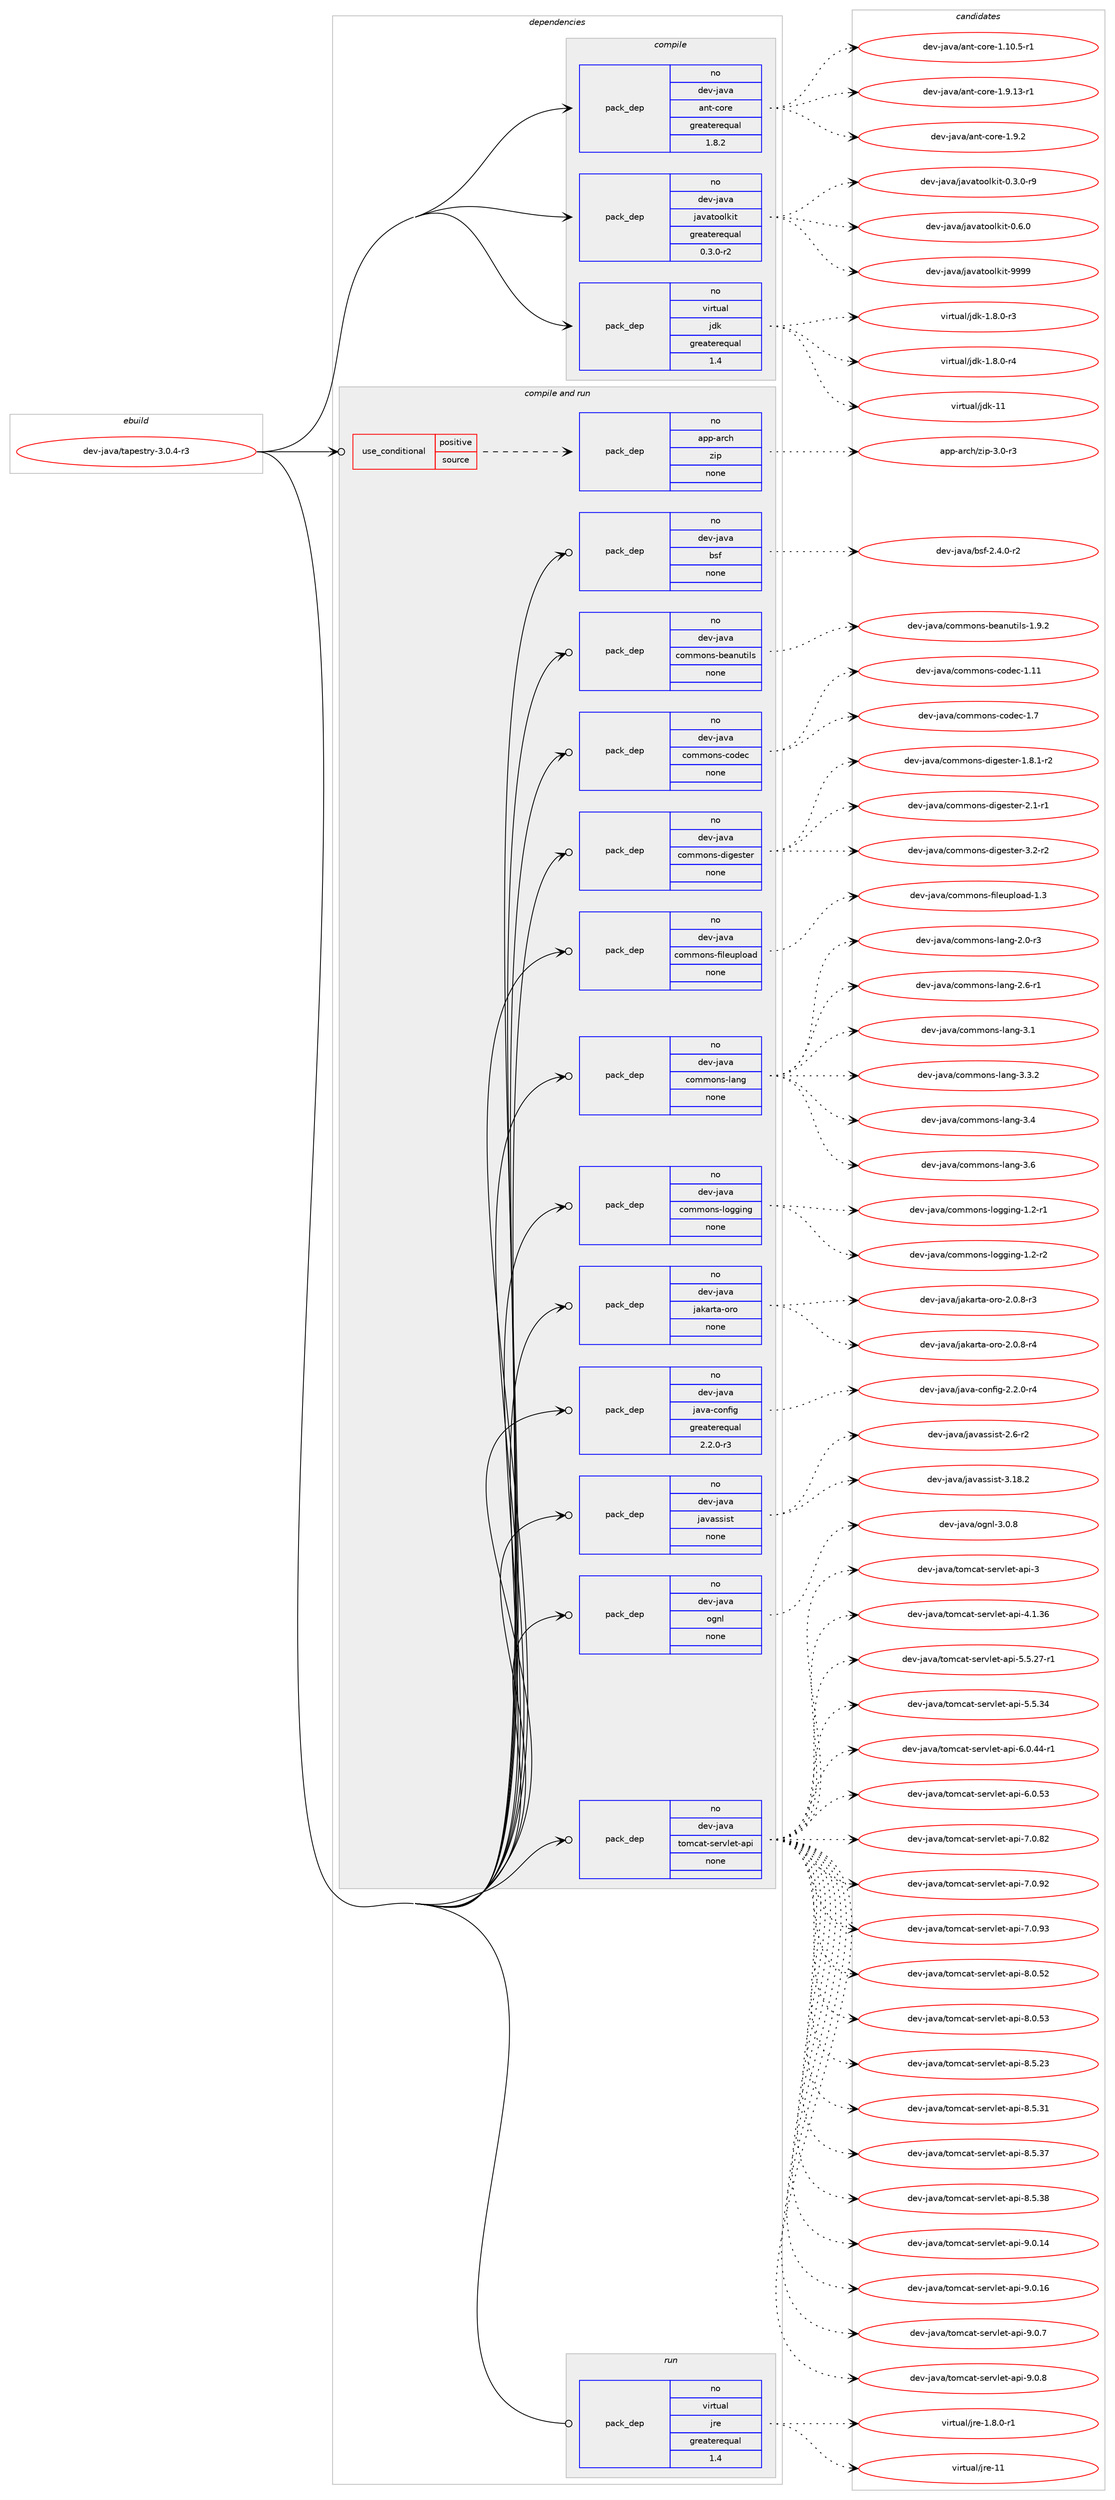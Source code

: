 digraph prolog {

# *************
# Graph options
# *************

newrank=true;
concentrate=true;
compound=true;
graph [rankdir=LR,fontname=Helvetica,fontsize=10,ranksep=1.5];#, ranksep=2.5, nodesep=0.2];
edge  [arrowhead=vee];
node  [fontname=Helvetica,fontsize=10];

# **********
# The ebuild
# **********

subgraph cluster_leftcol {
color=gray;
rank=same;
label=<<i>ebuild</i>>;
id [label="dev-java/tapestry-3.0.4-r3", color=red, width=4, href="../dev-java/tapestry-3.0.4-r3.svg"];
}

# ****************
# The dependencies
# ****************

subgraph cluster_midcol {
color=gray;
label=<<i>dependencies</i>>;
subgraph cluster_compile {
fillcolor="#eeeeee";
style=filled;
label=<<i>compile</i>>;
subgraph pack971502 {
dependency1357273 [label=<<TABLE BORDER="0" CELLBORDER="1" CELLSPACING="0" CELLPADDING="4" WIDTH="220"><TR><TD ROWSPAN="6" CELLPADDING="30">pack_dep</TD></TR><TR><TD WIDTH="110">no</TD></TR><TR><TD>dev-java</TD></TR><TR><TD>ant-core</TD></TR><TR><TD>greaterequal</TD></TR><TR><TD>1.8.2</TD></TR></TABLE>>, shape=none, color=blue];
}
id:e -> dependency1357273:w [weight=20,style="solid",arrowhead="vee"];
subgraph pack971503 {
dependency1357274 [label=<<TABLE BORDER="0" CELLBORDER="1" CELLSPACING="0" CELLPADDING="4" WIDTH="220"><TR><TD ROWSPAN="6" CELLPADDING="30">pack_dep</TD></TR><TR><TD WIDTH="110">no</TD></TR><TR><TD>dev-java</TD></TR><TR><TD>javatoolkit</TD></TR><TR><TD>greaterequal</TD></TR><TR><TD>0.3.0-r2</TD></TR></TABLE>>, shape=none, color=blue];
}
id:e -> dependency1357274:w [weight=20,style="solid",arrowhead="vee"];
subgraph pack971504 {
dependency1357275 [label=<<TABLE BORDER="0" CELLBORDER="1" CELLSPACING="0" CELLPADDING="4" WIDTH="220"><TR><TD ROWSPAN="6" CELLPADDING="30">pack_dep</TD></TR><TR><TD WIDTH="110">no</TD></TR><TR><TD>virtual</TD></TR><TR><TD>jdk</TD></TR><TR><TD>greaterequal</TD></TR><TR><TD>1.4</TD></TR></TABLE>>, shape=none, color=blue];
}
id:e -> dependency1357275:w [weight=20,style="solid",arrowhead="vee"];
}
subgraph cluster_compileandrun {
fillcolor="#eeeeee";
style=filled;
label=<<i>compile and run</i>>;
subgraph cond363321 {
dependency1357276 [label=<<TABLE BORDER="0" CELLBORDER="1" CELLSPACING="0" CELLPADDING="4"><TR><TD ROWSPAN="3" CELLPADDING="10">use_conditional</TD></TR><TR><TD>positive</TD></TR><TR><TD>source</TD></TR></TABLE>>, shape=none, color=red];
subgraph pack971505 {
dependency1357277 [label=<<TABLE BORDER="0" CELLBORDER="1" CELLSPACING="0" CELLPADDING="4" WIDTH="220"><TR><TD ROWSPAN="6" CELLPADDING="30">pack_dep</TD></TR><TR><TD WIDTH="110">no</TD></TR><TR><TD>app-arch</TD></TR><TR><TD>zip</TD></TR><TR><TD>none</TD></TR><TR><TD></TD></TR></TABLE>>, shape=none, color=blue];
}
dependency1357276:e -> dependency1357277:w [weight=20,style="dashed",arrowhead="vee"];
}
id:e -> dependency1357276:w [weight=20,style="solid",arrowhead="odotvee"];
subgraph pack971506 {
dependency1357278 [label=<<TABLE BORDER="0" CELLBORDER="1" CELLSPACING="0" CELLPADDING="4" WIDTH="220"><TR><TD ROWSPAN="6" CELLPADDING="30">pack_dep</TD></TR><TR><TD WIDTH="110">no</TD></TR><TR><TD>dev-java</TD></TR><TR><TD>bsf</TD></TR><TR><TD>none</TD></TR><TR><TD></TD></TR></TABLE>>, shape=none, color=blue];
}
id:e -> dependency1357278:w [weight=20,style="solid",arrowhead="odotvee"];
subgraph pack971507 {
dependency1357279 [label=<<TABLE BORDER="0" CELLBORDER="1" CELLSPACING="0" CELLPADDING="4" WIDTH="220"><TR><TD ROWSPAN="6" CELLPADDING="30">pack_dep</TD></TR><TR><TD WIDTH="110">no</TD></TR><TR><TD>dev-java</TD></TR><TR><TD>commons-beanutils</TD></TR><TR><TD>none</TD></TR><TR><TD></TD></TR></TABLE>>, shape=none, color=blue];
}
id:e -> dependency1357279:w [weight=20,style="solid",arrowhead="odotvee"];
subgraph pack971508 {
dependency1357280 [label=<<TABLE BORDER="0" CELLBORDER="1" CELLSPACING="0" CELLPADDING="4" WIDTH="220"><TR><TD ROWSPAN="6" CELLPADDING="30">pack_dep</TD></TR><TR><TD WIDTH="110">no</TD></TR><TR><TD>dev-java</TD></TR><TR><TD>commons-codec</TD></TR><TR><TD>none</TD></TR><TR><TD></TD></TR></TABLE>>, shape=none, color=blue];
}
id:e -> dependency1357280:w [weight=20,style="solid",arrowhead="odotvee"];
subgraph pack971509 {
dependency1357281 [label=<<TABLE BORDER="0" CELLBORDER="1" CELLSPACING="0" CELLPADDING="4" WIDTH="220"><TR><TD ROWSPAN="6" CELLPADDING="30">pack_dep</TD></TR><TR><TD WIDTH="110">no</TD></TR><TR><TD>dev-java</TD></TR><TR><TD>commons-digester</TD></TR><TR><TD>none</TD></TR><TR><TD></TD></TR></TABLE>>, shape=none, color=blue];
}
id:e -> dependency1357281:w [weight=20,style="solid",arrowhead="odotvee"];
subgraph pack971510 {
dependency1357282 [label=<<TABLE BORDER="0" CELLBORDER="1" CELLSPACING="0" CELLPADDING="4" WIDTH="220"><TR><TD ROWSPAN="6" CELLPADDING="30">pack_dep</TD></TR><TR><TD WIDTH="110">no</TD></TR><TR><TD>dev-java</TD></TR><TR><TD>commons-fileupload</TD></TR><TR><TD>none</TD></TR><TR><TD></TD></TR></TABLE>>, shape=none, color=blue];
}
id:e -> dependency1357282:w [weight=20,style="solid",arrowhead="odotvee"];
subgraph pack971511 {
dependency1357283 [label=<<TABLE BORDER="0" CELLBORDER="1" CELLSPACING="0" CELLPADDING="4" WIDTH="220"><TR><TD ROWSPAN="6" CELLPADDING="30">pack_dep</TD></TR><TR><TD WIDTH="110">no</TD></TR><TR><TD>dev-java</TD></TR><TR><TD>commons-lang</TD></TR><TR><TD>none</TD></TR><TR><TD></TD></TR></TABLE>>, shape=none, color=blue];
}
id:e -> dependency1357283:w [weight=20,style="solid",arrowhead="odotvee"];
subgraph pack971512 {
dependency1357284 [label=<<TABLE BORDER="0" CELLBORDER="1" CELLSPACING="0" CELLPADDING="4" WIDTH="220"><TR><TD ROWSPAN="6" CELLPADDING="30">pack_dep</TD></TR><TR><TD WIDTH="110">no</TD></TR><TR><TD>dev-java</TD></TR><TR><TD>commons-logging</TD></TR><TR><TD>none</TD></TR><TR><TD></TD></TR></TABLE>>, shape=none, color=blue];
}
id:e -> dependency1357284:w [weight=20,style="solid",arrowhead="odotvee"];
subgraph pack971513 {
dependency1357285 [label=<<TABLE BORDER="0" CELLBORDER="1" CELLSPACING="0" CELLPADDING="4" WIDTH="220"><TR><TD ROWSPAN="6" CELLPADDING="30">pack_dep</TD></TR><TR><TD WIDTH="110">no</TD></TR><TR><TD>dev-java</TD></TR><TR><TD>jakarta-oro</TD></TR><TR><TD>none</TD></TR><TR><TD></TD></TR></TABLE>>, shape=none, color=blue];
}
id:e -> dependency1357285:w [weight=20,style="solid",arrowhead="odotvee"];
subgraph pack971514 {
dependency1357286 [label=<<TABLE BORDER="0" CELLBORDER="1" CELLSPACING="0" CELLPADDING="4" WIDTH="220"><TR><TD ROWSPAN="6" CELLPADDING="30">pack_dep</TD></TR><TR><TD WIDTH="110">no</TD></TR><TR><TD>dev-java</TD></TR><TR><TD>java-config</TD></TR><TR><TD>greaterequal</TD></TR><TR><TD>2.2.0-r3</TD></TR></TABLE>>, shape=none, color=blue];
}
id:e -> dependency1357286:w [weight=20,style="solid",arrowhead="odotvee"];
subgraph pack971515 {
dependency1357287 [label=<<TABLE BORDER="0" CELLBORDER="1" CELLSPACING="0" CELLPADDING="4" WIDTH="220"><TR><TD ROWSPAN="6" CELLPADDING="30">pack_dep</TD></TR><TR><TD WIDTH="110">no</TD></TR><TR><TD>dev-java</TD></TR><TR><TD>javassist</TD></TR><TR><TD>none</TD></TR><TR><TD></TD></TR></TABLE>>, shape=none, color=blue];
}
id:e -> dependency1357287:w [weight=20,style="solid",arrowhead="odotvee"];
subgraph pack971516 {
dependency1357288 [label=<<TABLE BORDER="0" CELLBORDER="1" CELLSPACING="0" CELLPADDING="4" WIDTH="220"><TR><TD ROWSPAN="6" CELLPADDING="30">pack_dep</TD></TR><TR><TD WIDTH="110">no</TD></TR><TR><TD>dev-java</TD></TR><TR><TD>ognl</TD></TR><TR><TD>none</TD></TR><TR><TD></TD></TR></TABLE>>, shape=none, color=blue];
}
id:e -> dependency1357288:w [weight=20,style="solid",arrowhead="odotvee"];
subgraph pack971517 {
dependency1357289 [label=<<TABLE BORDER="0" CELLBORDER="1" CELLSPACING="0" CELLPADDING="4" WIDTH="220"><TR><TD ROWSPAN="6" CELLPADDING="30">pack_dep</TD></TR><TR><TD WIDTH="110">no</TD></TR><TR><TD>dev-java</TD></TR><TR><TD>tomcat-servlet-api</TD></TR><TR><TD>none</TD></TR><TR><TD></TD></TR></TABLE>>, shape=none, color=blue];
}
id:e -> dependency1357289:w [weight=20,style="solid",arrowhead="odotvee"];
}
subgraph cluster_run {
fillcolor="#eeeeee";
style=filled;
label=<<i>run</i>>;
subgraph pack971518 {
dependency1357290 [label=<<TABLE BORDER="0" CELLBORDER="1" CELLSPACING="0" CELLPADDING="4" WIDTH="220"><TR><TD ROWSPAN="6" CELLPADDING="30">pack_dep</TD></TR><TR><TD WIDTH="110">no</TD></TR><TR><TD>virtual</TD></TR><TR><TD>jre</TD></TR><TR><TD>greaterequal</TD></TR><TR><TD>1.4</TD></TR></TABLE>>, shape=none, color=blue];
}
id:e -> dependency1357290:w [weight=20,style="solid",arrowhead="odot"];
}
}

# **************
# The candidates
# **************

subgraph cluster_choices {
rank=same;
color=gray;
label=<<i>candidates</i>>;

subgraph choice971502 {
color=black;
nodesep=1;
choice10010111845106971189747971101164599111114101454946494846534511449 [label="dev-java/ant-core-1.10.5-r1", color=red, width=4,href="../dev-java/ant-core-1.10.5-r1.svg"];
choice10010111845106971189747971101164599111114101454946574649514511449 [label="dev-java/ant-core-1.9.13-r1", color=red, width=4,href="../dev-java/ant-core-1.9.13-r1.svg"];
choice10010111845106971189747971101164599111114101454946574650 [label="dev-java/ant-core-1.9.2", color=red, width=4,href="../dev-java/ant-core-1.9.2.svg"];
dependency1357273:e -> choice10010111845106971189747971101164599111114101454946494846534511449:w [style=dotted,weight="100"];
dependency1357273:e -> choice10010111845106971189747971101164599111114101454946574649514511449:w [style=dotted,weight="100"];
dependency1357273:e -> choice10010111845106971189747971101164599111114101454946574650:w [style=dotted,weight="100"];
}
subgraph choice971503 {
color=black;
nodesep=1;
choice1001011184510697118974710697118971161111111081071051164548465146484511457 [label="dev-java/javatoolkit-0.3.0-r9", color=red, width=4,href="../dev-java/javatoolkit-0.3.0-r9.svg"];
choice100101118451069711897471069711897116111111108107105116454846544648 [label="dev-java/javatoolkit-0.6.0", color=red, width=4,href="../dev-java/javatoolkit-0.6.0.svg"];
choice1001011184510697118974710697118971161111111081071051164557575757 [label="dev-java/javatoolkit-9999", color=red, width=4,href="../dev-java/javatoolkit-9999.svg"];
dependency1357274:e -> choice1001011184510697118974710697118971161111111081071051164548465146484511457:w [style=dotted,weight="100"];
dependency1357274:e -> choice100101118451069711897471069711897116111111108107105116454846544648:w [style=dotted,weight="100"];
dependency1357274:e -> choice1001011184510697118974710697118971161111111081071051164557575757:w [style=dotted,weight="100"];
}
subgraph choice971504 {
color=black;
nodesep=1;
choice11810511411611797108471061001074549465646484511451 [label="virtual/jdk-1.8.0-r3", color=red, width=4,href="../virtual/jdk-1.8.0-r3.svg"];
choice11810511411611797108471061001074549465646484511452 [label="virtual/jdk-1.8.0-r4", color=red, width=4,href="../virtual/jdk-1.8.0-r4.svg"];
choice1181051141161179710847106100107454949 [label="virtual/jdk-11", color=red, width=4,href="../virtual/jdk-11.svg"];
dependency1357275:e -> choice11810511411611797108471061001074549465646484511451:w [style=dotted,weight="100"];
dependency1357275:e -> choice11810511411611797108471061001074549465646484511452:w [style=dotted,weight="100"];
dependency1357275:e -> choice1181051141161179710847106100107454949:w [style=dotted,weight="100"];
}
subgraph choice971505 {
color=black;
nodesep=1;
choice9711211245971149910447122105112455146484511451 [label="app-arch/zip-3.0-r3", color=red, width=4,href="../app-arch/zip-3.0-r3.svg"];
dependency1357277:e -> choice9711211245971149910447122105112455146484511451:w [style=dotted,weight="100"];
}
subgraph choice971506 {
color=black;
nodesep=1;
choice10010111845106971189747981151024550465246484511450 [label="dev-java/bsf-2.4.0-r2", color=red, width=4,href="../dev-java/bsf-2.4.0-r2.svg"];
dependency1357278:e -> choice10010111845106971189747981151024550465246484511450:w [style=dotted,weight="100"];
}
subgraph choice971507 {
color=black;
nodesep=1;
choice1001011184510697118974799111109109111110115459810197110117116105108115454946574650 [label="dev-java/commons-beanutils-1.9.2", color=red, width=4,href="../dev-java/commons-beanutils-1.9.2.svg"];
dependency1357279:e -> choice1001011184510697118974799111109109111110115459810197110117116105108115454946574650:w [style=dotted,weight="100"];
}
subgraph choice971508 {
color=black;
nodesep=1;
choice10010111845106971189747991111091091111101154599111100101994549464949 [label="dev-java/commons-codec-1.11", color=red, width=4,href="../dev-java/commons-codec-1.11.svg"];
choice100101118451069711897479911110910911111011545991111001019945494655 [label="dev-java/commons-codec-1.7", color=red, width=4,href="../dev-java/commons-codec-1.7.svg"];
dependency1357280:e -> choice10010111845106971189747991111091091111101154599111100101994549464949:w [style=dotted,weight="100"];
dependency1357280:e -> choice100101118451069711897479911110910911111011545991111001019945494655:w [style=dotted,weight="100"];
}
subgraph choice971509 {
color=black;
nodesep=1;
choice1001011184510697118974799111109109111110115451001051031011151161011144549465646494511450 [label="dev-java/commons-digester-1.8.1-r2", color=red, width=4,href="../dev-java/commons-digester-1.8.1-r2.svg"];
choice100101118451069711897479911110910911111011545100105103101115116101114455046494511449 [label="dev-java/commons-digester-2.1-r1", color=red, width=4,href="../dev-java/commons-digester-2.1-r1.svg"];
choice100101118451069711897479911110910911111011545100105103101115116101114455146504511450 [label="dev-java/commons-digester-3.2-r2", color=red, width=4,href="../dev-java/commons-digester-3.2-r2.svg"];
dependency1357281:e -> choice1001011184510697118974799111109109111110115451001051031011151161011144549465646494511450:w [style=dotted,weight="100"];
dependency1357281:e -> choice100101118451069711897479911110910911111011545100105103101115116101114455046494511449:w [style=dotted,weight="100"];
dependency1357281:e -> choice100101118451069711897479911110910911111011545100105103101115116101114455146504511450:w [style=dotted,weight="100"];
}
subgraph choice971510 {
color=black;
nodesep=1;
choice1001011184510697118974799111109109111110115451021051081011171121081119710045494651 [label="dev-java/commons-fileupload-1.3", color=red, width=4,href="../dev-java/commons-fileupload-1.3.svg"];
dependency1357282:e -> choice1001011184510697118974799111109109111110115451021051081011171121081119710045494651:w [style=dotted,weight="100"];
}
subgraph choice971511 {
color=black;
nodesep=1;
choice10010111845106971189747991111091091111101154510897110103455046484511451 [label="dev-java/commons-lang-2.0-r3", color=red, width=4,href="../dev-java/commons-lang-2.0-r3.svg"];
choice10010111845106971189747991111091091111101154510897110103455046544511449 [label="dev-java/commons-lang-2.6-r1", color=red, width=4,href="../dev-java/commons-lang-2.6-r1.svg"];
choice1001011184510697118974799111109109111110115451089711010345514649 [label="dev-java/commons-lang-3.1", color=red, width=4,href="../dev-java/commons-lang-3.1.svg"];
choice10010111845106971189747991111091091111101154510897110103455146514650 [label="dev-java/commons-lang-3.3.2", color=red, width=4,href="../dev-java/commons-lang-3.3.2.svg"];
choice1001011184510697118974799111109109111110115451089711010345514652 [label="dev-java/commons-lang-3.4", color=red, width=4,href="../dev-java/commons-lang-3.4.svg"];
choice1001011184510697118974799111109109111110115451089711010345514654 [label="dev-java/commons-lang-3.6", color=red, width=4,href="../dev-java/commons-lang-3.6.svg"];
dependency1357283:e -> choice10010111845106971189747991111091091111101154510897110103455046484511451:w [style=dotted,weight="100"];
dependency1357283:e -> choice10010111845106971189747991111091091111101154510897110103455046544511449:w [style=dotted,weight="100"];
dependency1357283:e -> choice1001011184510697118974799111109109111110115451089711010345514649:w [style=dotted,weight="100"];
dependency1357283:e -> choice10010111845106971189747991111091091111101154510897110103455146514650:w [style=dotted,weight="100"];
dependency1357283:e -> choice1001011184510697118974799111109109111110115451089711010345514652:w [style=dotted,weight="100"];
dependency1357283:e -> choice1001011184510697118974799111109109111110115451089711010345514654:w [style=dotted,weight="100"];
}
subgraph choice971512 {
color=black;
nodesep=1;
choice100101118451069711897479911110910911111011545108111103103105110103454946504511449 [label="dev-java/commons-logging-1.2-r1", color=red, width=4,href="../dev-java/commons-logging-1.2-r1.svg"];
choice100101118451069711897479911110910911111011545108111103103105110103454946504511450 [label="dev-java/commons-logging-1.2-r2", color=red, width=4,href="../dev-java/commons-logging-1.2-r2.svg"];
dependency1357284:e -> choice100101118451069711897479911110910911111011545108111103103105110103454946504511449:w [style=dotted,weight="100"];
dependency1357284:e -> choice100101118451069711897479911110910911111011545108111103103105110103454946504511450:w [style=dotted,weight="100"];
}
subgraph choice971513 {
color=black;
nodesep=1;
choice10010111845106971189747106971079711411697451111141114550464846564511451 [label="dev-java/jakarta-oro-2.0.8-r3", color=red, width=4,href="../dev-java/jakarta-oro-2.0.8-r3.svg"];
choice10010111845106971189747106971079711411697451111141114550464846564511452 [label="dev-java/jakarta-oro-2.0.8-r4", color=red, width=4,href="../dev-java/jakarta-oro-2.0.8-r4.svg"];
dependency1357285:e -> choice10010111845106971189747106971079711411697451111141114550464846564511451:w [style=dotted,weight="100"];
dependency1357285:e -> choice10010111845106971189747106971079711411697451111141114550464846564511452:w [style=dotted,weight="100"];
}
subgraph choice971514 {
color=black;
nodesep=1;
choice10010111845106971189747106971189745991111101021051034550465046484511452 [label="dev-java/java-config-2.2.0-r4", color=red, width=4,href="../dev-java/java-config-2.2.0-r4.svg"];
dependency1357286:e -> choice10010111845106971189747106971189745991111101021051034550465046484511452:w [style=dotted,weight="100"];
}
subgraph choice971515 {
color=black;
nodesep=1;
choice100101118451069711897471069711897115115105115116455046544511450 [label="dev-java/javassist-2.6-r2", color=red, width=4,href="../dev-java/javassist-2.6-r2.svg"];
choice10010111845106971189747106971189711511510511511645514649564650 [label="dev-java/javassist-3.18.2", color=red, width=4,href="../dev-java/javassist-3.18.2.svg"];
dependency1357287:e -> choice100101118451069711897471069711897115115105115116455046544511450:w [style=dotted,weight="100"];
dependency1357287:e -> choice10010111845106971189747106971189711511510511511645514649564650:w [style=dotted,weight="100"];
}
subgraph choice971516 {
color=black;
nodesep=1;
choice10010111845106971189747111103110108455146484656 [label="dev-java/ognl-3.0.8", color=red, width=4,href="../dev-java/ognl-3.0.8.svg"];
dependency1357288:e -> choice10010111845106971189747111103110108455146484656:w [style=dotted,weight="100"];
}
subgraph choice971517 {
color=black;
nodesep=1;
choice1001011184510697118974711611110999971164511510111411810810111645971121054551 [label="dev-java/tomcat-servlet-api-3", color=red, width=4,href="../dev-java/tomcat-servlet-api-3.svg"];
choice10010111845106971189747116111109999711645115101114118108101116459711210545524649465154 [label="dev-java/tomcat-servlet-api-4.1.36", color=red, width=4,href="../dev-java/tomcat-servlet-api-4.1.36.svg"];
choice100101118451069711897471161111099997116451151011141181081011164597112105455346534650554511449 [label="dev-java/tomcat-servlet-api-5.5.27-r1", color=red, width=4,href="../dev-java/tomcat-servlet-api-5.5.27-r1.svg"];
choice10010111845106971189747116111109999711645115101114118108101116459711210545534653465152 [label="dev-java/tomcat-servlet-api-5.5.34", color=red, width=4,href="../dev-java/tomcat-servlet-api-5.5.34.svg"];
choice100101118451069711897471161111099997116451151011141181081011164597112105455446484652524511449 [label="dev-java/tomcat-servlet-api-6.0.44-r1", color=red, width=4,href="../dev-java/tomcat-servlet-api-6.0.44-r1.svg"];
choice10010111845106971189747116111109999711645115101114118108101116459711210545544648465351 [label="dev-java/tomcat-servlet-api-6.0.53", color=red, width=4,href="../dev-java/tomcat-servlet-api-6.0.53.svg"];
choice10010111845106971189747116111109999711645115101114118108101116459711210545554648465650 [label="dev-java/tomcat-servlet-api-7.0.82", color=red, width=4,href="../dev-java/tomcat-servlet-api-7.0.82.svg"];
choice10010111845106971189747116111109999711645115101114118108101116459711210545554648465750 [label="dev-java/tomcat-servlet-api-7.0.92", color=red, width=4,href="../dev-java/tomcat-servlet-api-7.0.92.svg"];
choice10010111845106971189747116111109999711645115101114118108101116459711210545554648465751 [label="dev-java/tomcat-servlet-api-7.0.93", color=red, width=4,href="../dev-java/tomcat-servlet-api-7.0.93.svg"];
choice10010111845106971189747116111109999711645115101114118108101116459711210545564648465350 [label="dev-java/tomcat-servlet-api-8.0.52", color=red, width=4,href="../dev-java/tomcat-servlet-api-8.0.52.svg"];
choice10010111845106971189747116111109999711645115101114118108101116459711210545564648465351 [label="dev-java/tomcat-servlet-api-8.0.53", color=red, width=4,href="../dev-java/tomcat-servlet-api-8.0.53.svg"];
choice10010111845106971189747116111109999711645115101114118108101116459711210545564653465051 [label="dev-java/tomcat-servlet-api-8.5.23", color=red, width=4,href="../dev-java/tomcat-servlet-api-8.5.23.svg"];
choice10010111845106971189747116111109999711645115101114118108101116459711210545564653465149 [label="dev-java/tomcat-servlet-api-8.5.31", color=red, width=4,href="../dev-java/tomcat-servlet-api-8.5.31.svg"];
choice10010111845106971189747116111109999711645115101114118108101116459711210545564653465155 [label="dev-java/tomcat-servlet-api-8.5.37", color=red, width=4,href="../dev-java/tomcat-servlet-api-8.5.37.svg"];
choice10010111845106971189747116111109999711645115101114118108101116459711210545564653465156 [label="dev-java/tomcat-servlet-api-8.5.38", color=red, width=4,href="../dev-java/tomcat-servlet-api-8.5.38.svg"];
choice10010111845106971189747116111109999711645115101114118108101116459711210545574648464952 [label="dev-java/tomcat-servlet-api-9.0.14", color=red, width=4,href="../dev-java/tomcat-servlet-api-9.0.14.svg"];
choice10010111845106971189747116111109999711645115101114118108101116459711210545574648464954 [label="dev-java/tomcat-servlet-api-9.0.16", color=red, width=4,href="../dev-java/tomcat-servlet-api-9.0.16.svg"];
choice100101118451069711897471161111099997116451151011141181081011164597112105455746484655 [label="dev-java/tomcat-servlet-api-9.0.7", color=red, width=4,href="../dev-java/tomcat-servlet-api-9.0.7.svg"];
choice100101118451069711897471161111099997116451151011141181081011164597112105455746484656 [label="dev-java/tomcat-servlet-api-9.0.8", color=red, width=4,href="../dev-java/tomcat-servlet-api-9.0.8.svg"];
dependency1357289:e -> choice1001011184510697118974711611110999971164511510111411810810111645971121054551:w [style=dotted,weight="100"];
dependency1357289:e -> choice10010111845106971189747116111109999711645115101114118108101116459711210545524649465154:w [style=dotted,weight="100"];
dependency1357289:e -> choice100101118451069711897471161111099997116451151011141181081011164597112105455346534650554511449:w [style=dotted,weight="100"];
dependency1357289:e -> choice10010111845106971189747116111109999711645115101114118108101116459711210545534653465152:w [style=dotted,weight="100"];
dependency1357289:e -> choice100101118451069711897471161111099997116451151011141181081011164597112105455446484652524511449:w [style=dotted,weight="100"];
dependency1357289:e -> choice10010111845106971189747116111109999711645115101114118108101116459711210545544648465351:w [style=dotted,weight="100"];
dependency1357289:e -> choice10010111845106971189747116111109999711645115101114118108101116459711210545554648465650:w [style=dotted,weight="100"];
dependency1357289:e -> choice10010111845106971189747116111109999711645115101114118108101116459711210545554648465750:w [style=dotted,weight="100"];
dependency1357289:e -> choice10010111845106971189747116111109999711645115101114118108101116459711210545554648465751:w [style=dotted,weight="100"];
dependency1357289:e -> choice10010111845106971189747116111109999711645115101114118108101116459711210545564648465350:w [style=dotted,weight="100"];
dependency1357289:e -> choice10010111845106971189747116111109999711645115101114118108101116459711210545564648465351:w [style=dotted,weight="100"];
dependency1357289:e -> choice10010111845106971189747116111109999711645115101114118108101116459711210545564653465051:w [style=dotted,weight="100"];
dependency1357289:e -> choice10010111845106971189747116111109999711645115101114118108101116459711210545564653465149:w [style=dotted,weight="100"];
dependency1357289:e -> choice10010111845106971189747116111109999711645115101114118108101116459711210545564653465155:w [style=dotted,weight="100"];
dependency1357289:e -> choice10010111845106971189747116111109999711645115101114118108101116459711210545564653465156:w [style=dotted,weight="100"];
dependency1357289:e -> choice10010111845106971189747116111109999711645115101114118108101116459711210545574648464952:w [style=dotted,weight="100"];
dependency1357289:e -> choice10010111845106971189747116111109999711645115101114118108101116459711210545574648464954:w [style=dotted,weight="100"];
dependency1357289:e -> choice100101118451069711897471161111099997116451151011141181081011164597112105455746484655:w [style=dotted,weight="100"];
dependency1357289:e -> choice100101118451069711897471161111099997116451151011141181081011164597112105455746484656:w [style=dotted,weight="100"];
}
subgraph choice971518 {
color=black;
nodesep=1;
choice11810511411611797108471061141014549465646484511449 [label="virtual/jre-1.8.0-r1", color=red, width=4,href="../virtual/jre-1.8.0-r1.svg"];
choice1181051141161179710847106114101454949 [label="virtual/jre-11", color=red, width=4,href="../virtual/jre-11.svg"];
dependency1357290:e -> choice11810511411611797108471061141014549465646484511449:w [style=dotted,weight="100"];
dependency1357290:e -> choice1181051141161179710847106114101454949:w [style=dotted,weight="100"];
}
}

}
